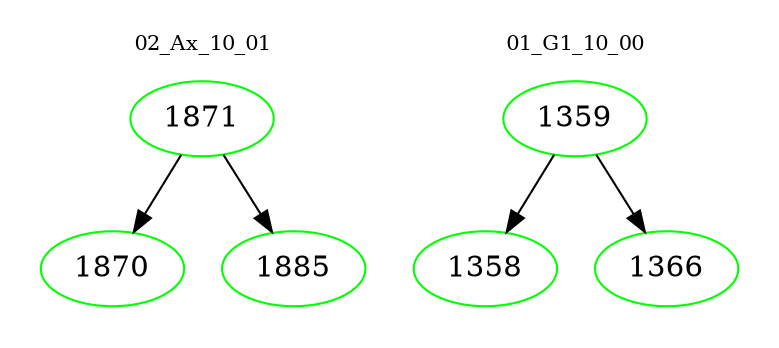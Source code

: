 digraph{
subgraph cluster_0 {
color = white
label = "02_Ax_10_01";
fontsize=10;
T0_1871 [label="1871", color="green"]
T0_1871 -> T0_1870 [color="black"]
T0_1870 [label="1870", color="green"]
T0_1871 -> T0_1885 [color="black"]
T0_1885 [label="1885", color="green"]
}
subgraph cluster_1 {
color = white
label = "01_G1_10_00";
fontsize=10;
T1_1359 [label="1359", color="green"]
T1_1359 -> T1_1358 [color="black"]
T1_1358 [label="1358", color="green"]
T1_1359 -> T1_1366 [color="black"]
T1_1366 [label="1366", color="green"]
}
}
